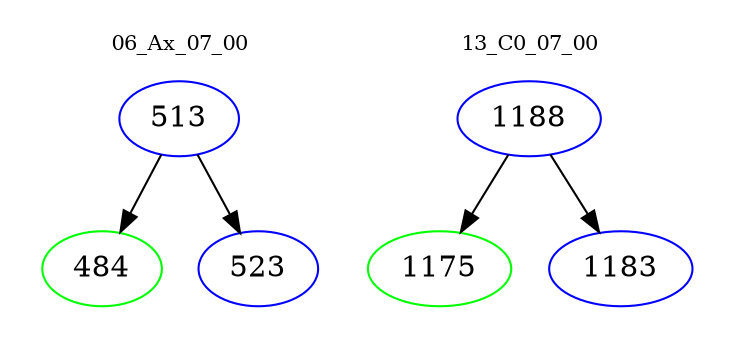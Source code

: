 digraph{
subgraph cluster_0 {
color = white
label = "06_Ax_07_00";
fontsize=10;
T0_513 [label="513", color="blue"]
T0_513 -> T0_484 [color="black"]
T0_484 [label="484", color="green"]
T0_513 -> T0_523 [color="black"]
T0_523 [label="523", color="blue"]
}
subgraph cluster_1 {
color = white
label = "13_C0_07_00";
fontsize=10;
T1_1188 [label="1188", color="blue"]
T1_1188 -> T1_1175 [color="black"]
T1_1175 [label="1175", color="green"]
T1_1188 -> T1_1183 [color="black"]
T1_1183 [label="1183", color="blue"]
}
}
